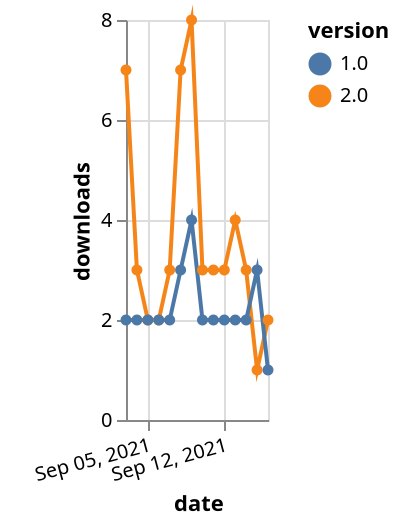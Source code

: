 {"$schema": "https://vega.github.io/schema/vega-lite/v5.json", "description": "A simple bar chart with embedded data.", "data": {"values": [{"date": "2021-09-03", "total": 4463, "delta": 7, "version": "2.0"}, {"date": "2021-09-04", "total": 4466, "delta": 3, "version": "2.0"}, {"date": "2021-09-05", "total": 4468, "delta": 2, "version": "2.0"}, {"date": "2021-09-06", "total": 4470, "delta": 2, "version": "2.0"}, {"date": "2021-09-07", "total": 4473, "delta": 3, "version": "2.0"}, {"date": "2021-09-08", "total": 4480, "delta": 7, "version": "2.0"}, {"date": "2021-09-09", "total": 4488, "delta": 8, "version": "2.0"}, {"date": "2021-09-10", "total": 4491, "delta": 3, "version": "2.0"}, {"date": "2021-09-11", "total": 4494, "delta": 3, "version": "2.0"}, {"date": "2021-09-12", "total": 4497, "delta": 3, "version": "2.0"}, {"date": "2021-09-13", "total": 4501, "delta": 4, "version": "2.0"}, {"date": "2021-09-14", "total": 4504, "delta": 3, "version": "2.0"}, {"date": "2021-09-15", "total": 4505, "delta": 1, "version": "2.0"}, {"date": "2021-09-16", "total": 4507, "delta": 2, "version": "2.0"}, {"date": "2021-09-03", "total": 2825, "delta": 2, "version": "1.0"}, {"date": "2021-09-04", "total": 2827, "delta": 2, "version": "1.0"}, {"date": "2021-09-05", "total": 2829, "delta": 2, "version": "1.0"}, {"date": "2021-09-06", "total": 2831, "delta": 2, "version": "1.0"}, {"date": "2021-09-07", "total": 2833, "delta": 2, "version": "1.0"}, {"date": "2021-09-08", "total": 2836, "delta": 3, "version": "1.0"}, {"date": "2021-09-09", "total": 2840, "delta": 4, "version": "1.0"}, {"date": "2021-09-10", "total": 2842, "delta": 2, "version": "1.0"}, {"date": "2021-09-11", "total": 2844, "delta": 2, "version": "1.0"}, {"date": "2021-09-12", "total": 2846, "delta": 2, "version": "1.0"}, {"date": "2021-09-13", "total": 2848, "delta": 2, "version": "1.0"}, {"date": "2021-09-14", "total": 2850, "delta": 2, "version": "1.0"}, {"date": "2021-09-15", "total": 2853, "delta": 3, "version": "1.0"}, {"date": "2021-09-16", "total": 2854, "delta": 1, "version": "1.0"}]}, "width": "container", "mark": {"type": "line", "point": {"filled": true}}, "encoding": {"x": {"field": "date", "type": "temporal", "timeUnit": "yearmonthdate", "title": "date", "axis": {"labelAngle": -15}}, "y": {"field": "delta", "type": "quantitative", "title": "downloads"}, "color": {"field": "version", "type": "nominal"}, "tooltip": {"field": "delta"}}}